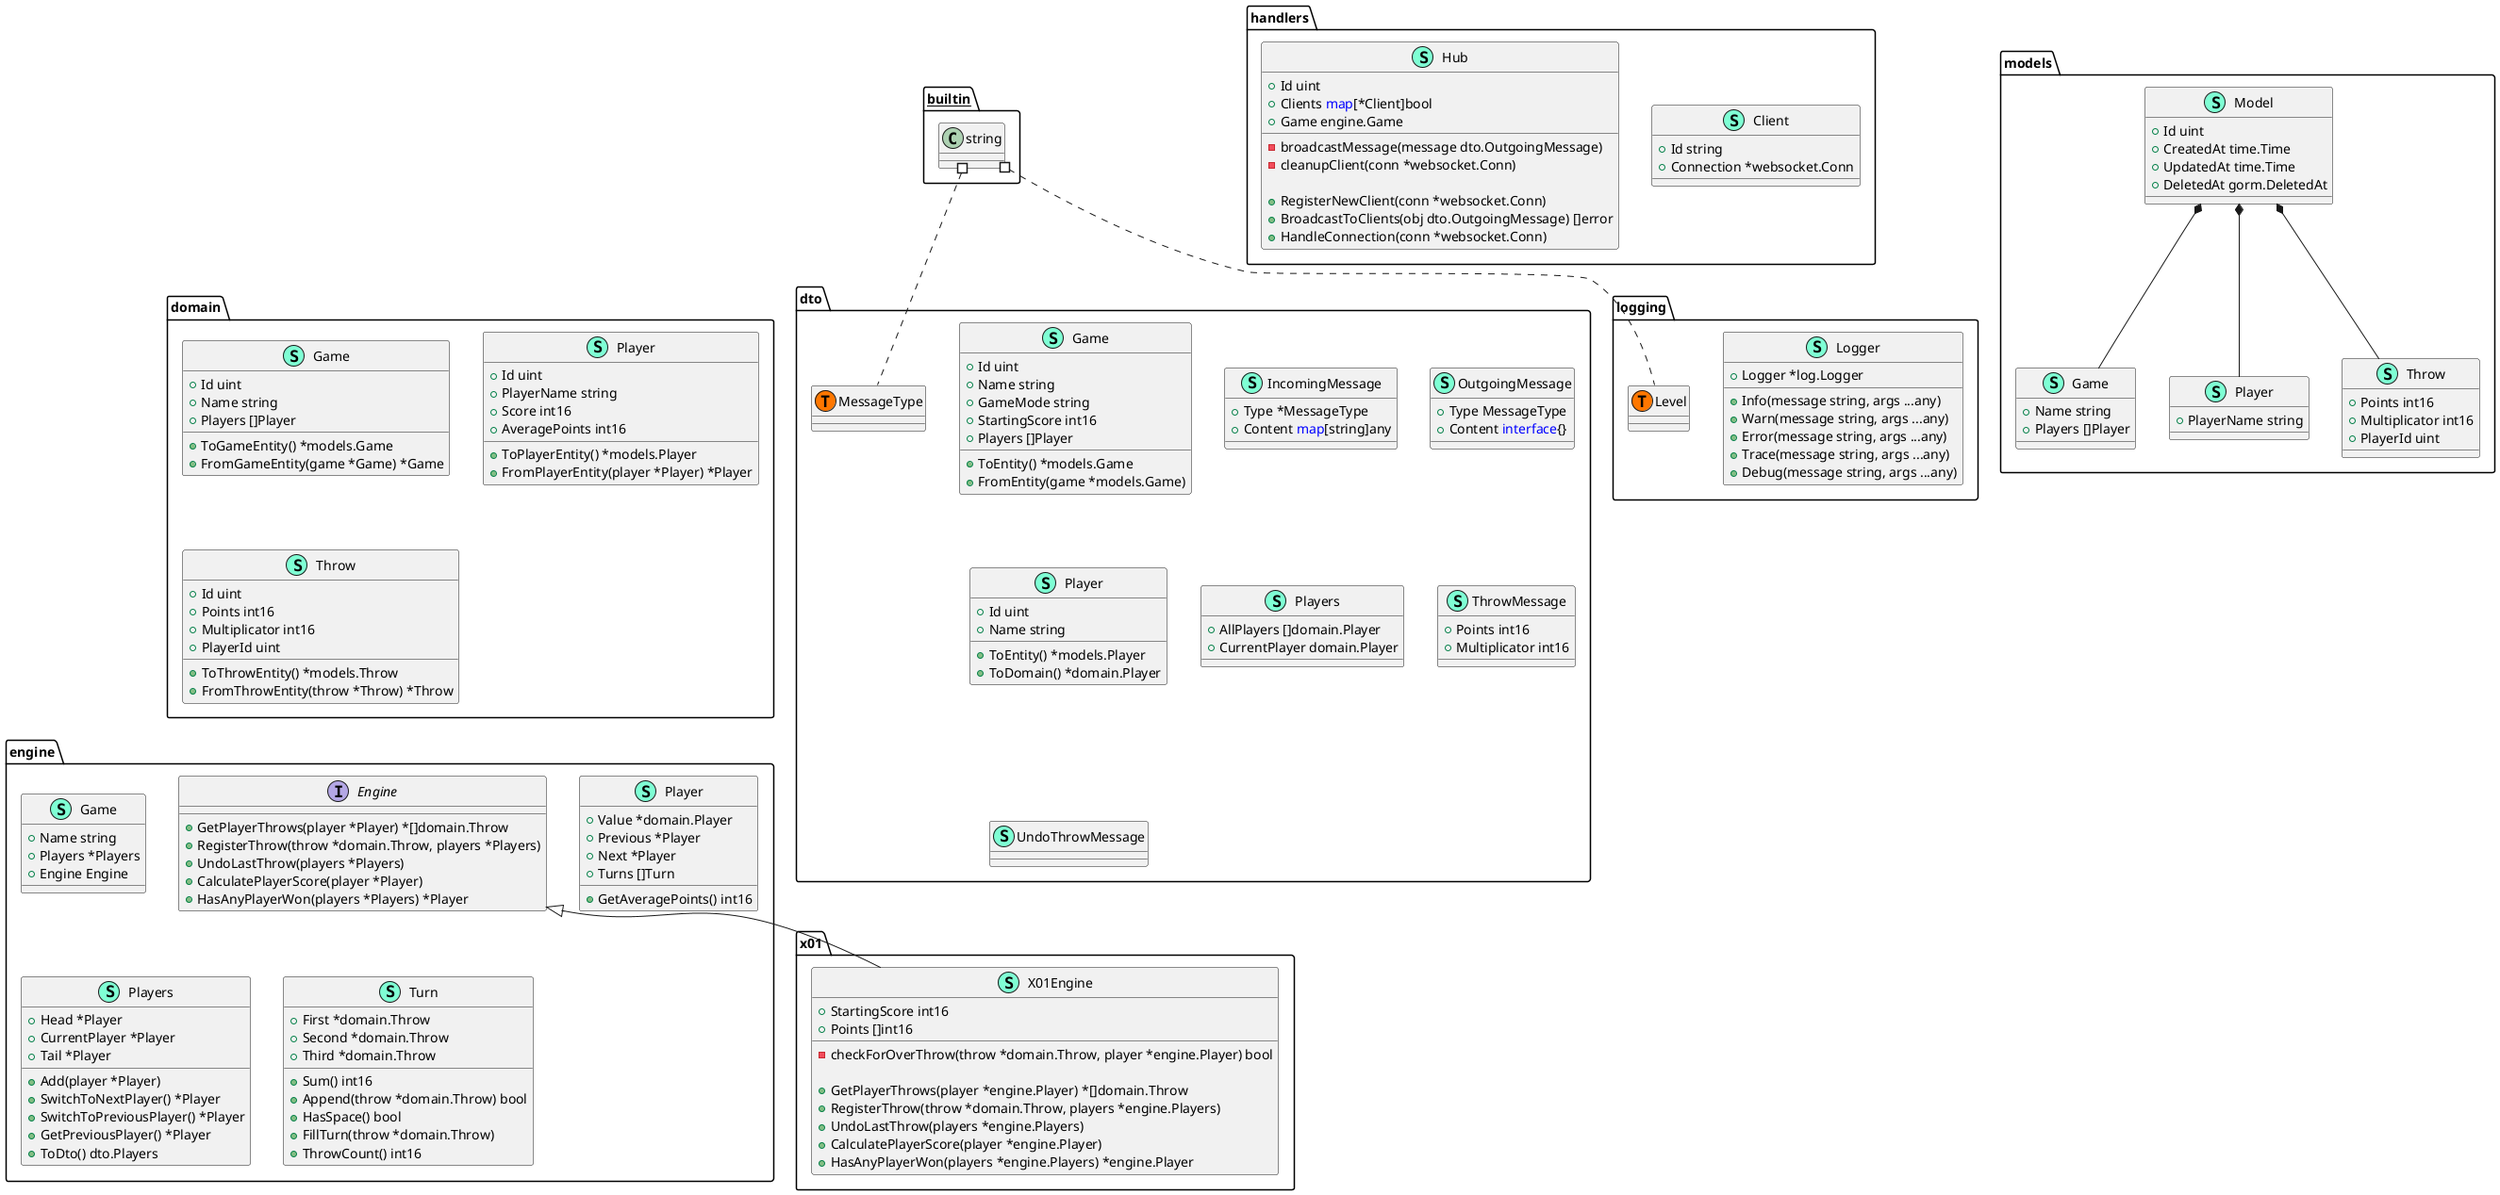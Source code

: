 @startuml
namespace domain {
    class Game << (S,Aquamarine) >> {
        + Id uint
        + Name string
        + Players []Player

        + ToGameEntity() *models.Game
        + FromGameEntity(game *Game) *Game

    }
    class Player << (S,Aquamarine) >> {
        + Id uint
        + PlayerName string
        + Score int16
        + AveragePoints int16

        + ToPlayerEntity() *models.Player
        + FromPlayerEntity(player *Player) *Player

    }
    class Throw << (S,Aquamarine) >> {
        + Id uint
        + Points int16
        + Multiplicator int16
        + PlayerId uint

        + ToThrowEntity() *models.Throw
        + FromThrowEntity(throw *Throw) *Throw

    }
}


namespace dto {
    class Game << (S,Aquamarine) >> {
        + Id uint
        + Name string
        + GameMode string
        + StartingScore int16
        + Players []Player

        + ToEntity() *models.Game
        + FromEntity(game *models.Game) 

    }
    class IncomingMessage << (S,Aquamarine) >> {
        + Type *MessageType
        + Content <font color=blue>map</font>[string]any

    }
    class OutgoingMessage << (S,Aquamarine) >> {
        + Type MessageType
        + Content <font color=blue>interface</font>{}

    }
    class Player << (S,Aquamarine) >> {
        + Id uint
        + Name string

        + ToEntity() *models.Player
        + ToDomain() *domain.Player

    }
    class Players << (S,Aquamarine) >> {
        + AllPlayers []domain.Player
        + CurrentPlayer domain.Player

    }
    class ThrowMessage << (S,Aquamarine) >> {
        + Points int16
        + Multiplicator int16

    }
    class UndoThrowMessage << (S,Aquamarine) >> {
    }
    class dto.MessageType << (T, #FF7700) >>  {
    }
}


namespace engine {
    interface Engine  {
        + GetPlayerThrows(player *Player) *[]domain.Throw
        + RegisterThrow(throw *domain.Throw, players *Players) 
        + UndoLastThrow(players *Players) 
        + CalculatePlayerScore(player *Player) 
        + HasAnyPlayerWon(players *Players) *Player

    }
    class Game << (S,Aquamarine) >> {
        + Name string
        + Players *Players
        + Engine Engine

    }
    class Player << (S,Aquamarine) >> {
        + Value *domain.Player
        + Previous *Player
        + Next *Player
        + Turns []Turn

        + GetAveragePoints() int16

    }
    class Players << (S,Aquamarine) >> {
        + Head *Player
        + CurrentPlayer *Player
        + Tail *Player

        + Add(player *Player) 
        + SwitchToNextPlayer() *Player
        + SwitchToPreviousPlayer() *Player
        + GetPreviousPlayer() *Player
        + ToDto() dto.Players

    }
    class Turn << (S,Aquamarine) >> {
        + First *domain.Throw
        + Second *domain.Throw
        + Third *domain.Throw

        + Sum() int16
        + Append(throw *domain.Throw) bool
        + HasSpace() bool
        + FillTurn(throw *domain.Throw) 
        + ThrowCount() int16

    }
}


namespace handlers {
    class Client << (S,Aquamarine) >> {
        + Id string
        + Connection *websocket.Conn

    }
    class Hub << (S,Aquamarine) >> {
        + Id uint
        + Clients <font color=blue>map</font>[*Client]bool
        + Game engine.Game

        - broadcastMessage(message dto.OutgoingMessage) 
        - cleanupClient(conn *websocket.Conn) 

        + RegisterNewClient(conn *websocket.Conn) 
        + BroadcastToClients(obj dto.OutgoingMessage) []error
        + HandleConnection(conn *websocket.Conn) 

    }
}


namespace logging {
    class Logger << (S,Aquamarine) >> {
        + Logger *log.Logger

        + Info(message string, args ...any) 
        + Warn(message string, args ...any) 
        + Error(message string, args ...any) 
        + Trace(message string, args ...any) 
        + Debug(message string, args ...any) 

    }
    class logging.Level << (T, #FF7700) >>  {
    }
}


namespace models {
    class Game << (S,Aquamarine) >> {
        + Name string
        + Players []Player

    }
    class Model << (S,Aquamarine) >> {
        + Id uint
        + CreatedAt time.Time
        + UpdatedAt time.Time
        + DeletedAt gorm.DeletedAt

    }
    class Player << (S,Aquamarine) >> {
        + PlayerName string

    }
    class Throw << (S,Aquamarine) >> {
        + Points int16
        + Multiplicator int16
        + PlayerId uint

    }
}
"models.Model" *-- "models.Game"
"models.Model" *-- "models.Player"
"models.Model" *-- "models.Throw"


namespace x01 {
    class X01Engine << (S,Aquamarine) >> {
        + StartingScore int16
        + Points []int16

        - checkForOverThrow(throw *domain.Throw, player *engine.Player) bool

        + GetPlayerThrows(player *engine.Player) *[]domain.Throw
        + RegisterThrow(throw *domain.Throw, players *engine.Players) 
        + UndoLastThrow(players *engine.Players) 
        + CalculatePlayerScore(player *engine.Player) 
        + HasAnyPlayerWon(players *engine.Players) *engine.Player

    }
}

"engine.Engine" <|-- "x01.X01Engine"

"__builtin__.string" #.. "dto.MessageType"
"__builtin__.string" #.. "logging.Level"
@enduml
